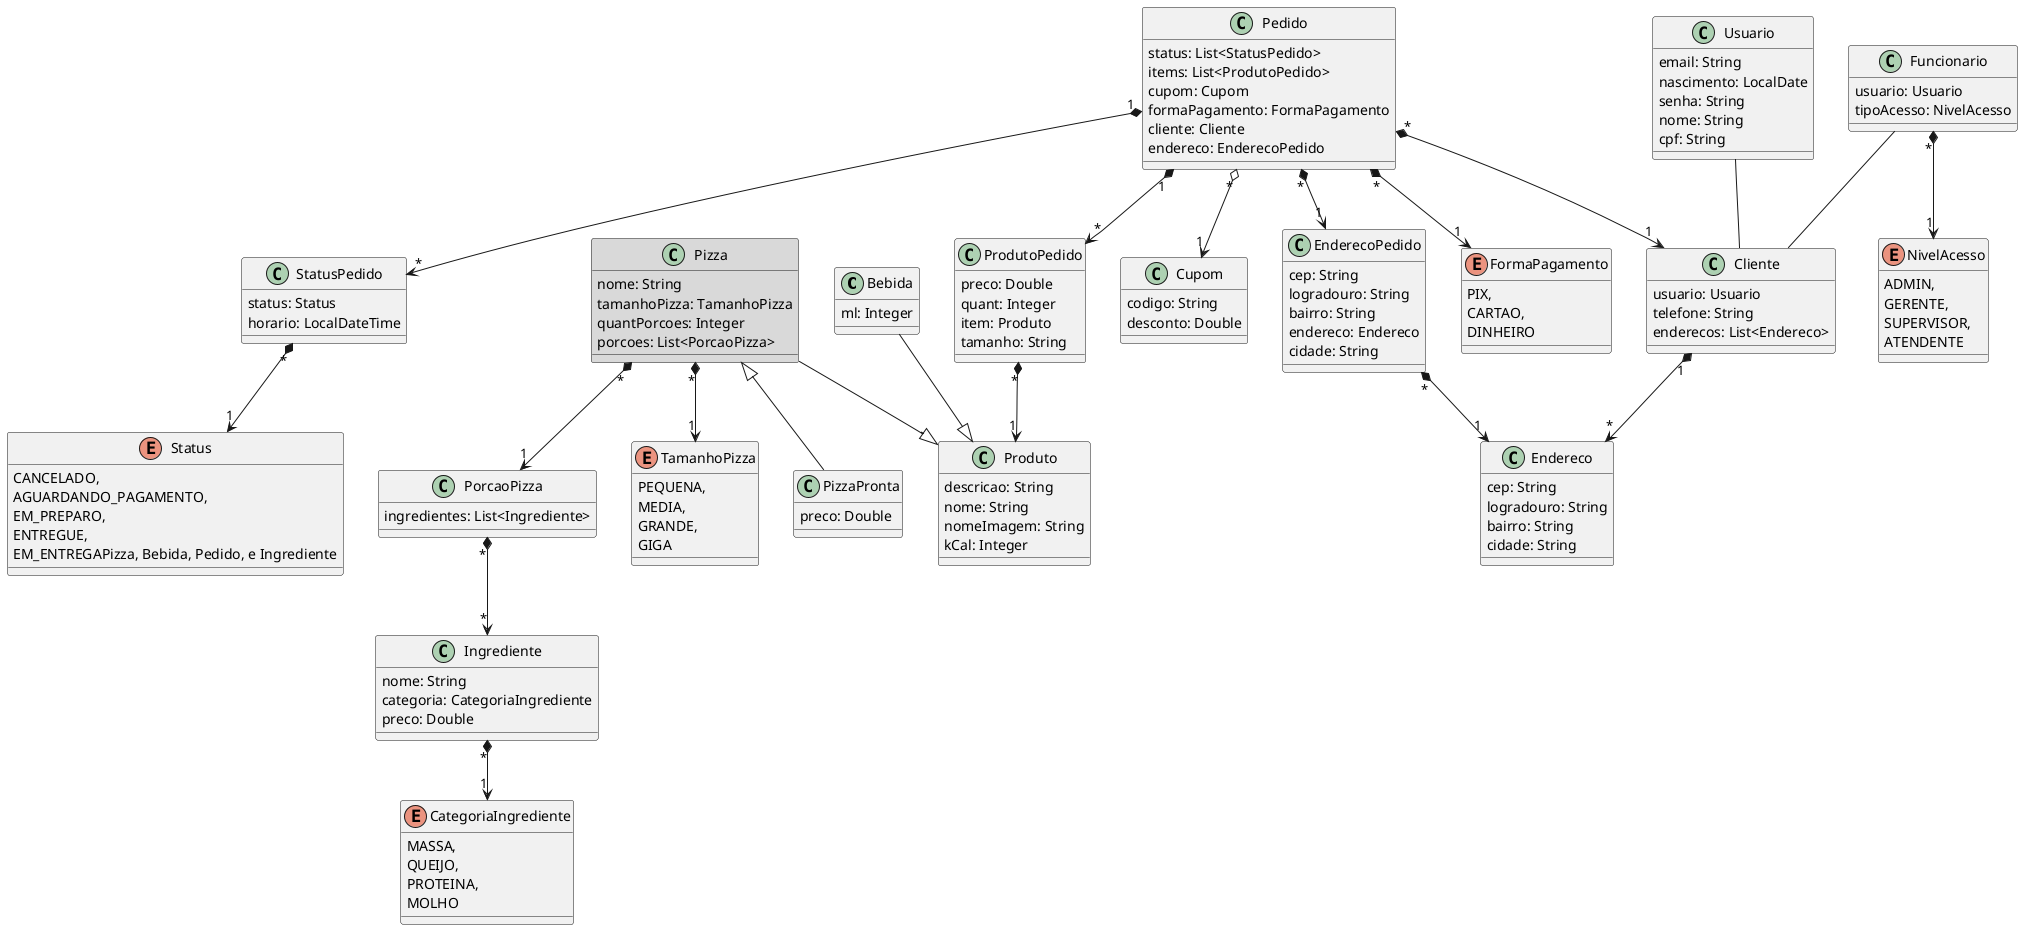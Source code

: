 @startuml

class Bebida {
   ml: Integer
}

class Cupom {
   codigo: String
   desconto: Double
}
class Endereco {
   cep: String
   logradouro: String
   bairro: String
   cidade: String
}
class EnderecoPedido {
   cep: String
   logradouro: String
   bairro: String
   endereco: Endereco
   cidade: String
}
enum FormaPagamento {
   PIX,
   CARTAO,
   DINHEIRO
}

class Produto {
   descricao: String
   nome: String
   nomeImagem: String
   kCal: Integer
}
class ProdutoPedido {
   preco: Double
   quant: Integer
   item: Produto
   tamanho: String
}
enum NivelAcesso {
   ADMIN,
   GERENTE,
   SUPERVISOR,
   ATENDENTE
}
class Pedido {
   status: List<StatusPedido>
   items: List<ProdutoPedido>
   cupom: Cupom
   formaPagamento: FormaPagamento
   cliente: Cliente
   endereco: EnderecoPedido
}
class Pizza #d9d9d9{
   nome: String
   tamanhoPizza: TamanhoPizza
   quantPorcoes: Integer
   porcoes: List<PorcaoPizza>
}

class PizzaPronta extends Pizza{
    preco: Double
}

class PorcaoPizza {
   ingredientes: List<Ingrediente>
}

enum Status {
   CANCELADO,
   AGUARDANDO_PAGAMENTO,
   EM_PREPARO,
   ENTREGUE,
   EM_ENTREGAPizza, Bebida, Pedido, e Ingrediente
}
class StatusPedido {
   status: Status
   horario: LocalDateTime
}

enum TamanhoPizza {
   PEQUENA,
   MEDIA,
   GRANDE,
   GIGA
}
class Usuario {
   email: String
   nascimento: LocalDate
   senha: String
   nome: String
   cpf: String
}

class Cliente {
   usuario: Usuario
   telefone: String
   enderecos: List<Endereco>
}

class Funcionario {
   usuario: Usuario
   tipoAcesso: NivelAcesso
}

class Ingrediente {
     nome: String
     categoria: CategoriaIngrediente
     preco: Double
}

enum CategoriaIngrediente{
    MASSA,
    QUEIJO,
    PROTEINA,
    MOLHO
}

Usuario -- Cliente
Funcionario -- Cliente
Bebida          --^  Produto
Cliente        "1" *--> "*" Endereco
EnderecoPedido "*" *--> "1" Endereco
Funcionario    "*" *--> "1" NivelAcesso
ProdutoPedido     "*" *--> "1" Produto
Pedido         "*" *--> "1" Cliente
Pedido         "*" o--> "1" Cupom
Pedido         "*" *--> "1" EnderecoPedido
Pedido         "*" *--> "1" FormaPagamento
Pedido         "1" *--> "*" ProdutoPedido
Pedido         "1" *--> "*" StatusPedido
Pizza           --^  Produto
Pizza          "*" *--> "1" TamanhoPizza
StatusPedido   "*" *--> "1" Status
Ingrediente    "*" *--> "1" CategoriaIngrediente
PorcaoPizza    "*" *--> "*" Ingrediente
Pizza          "*" *--> "1" PorcaoPizza


@enduml